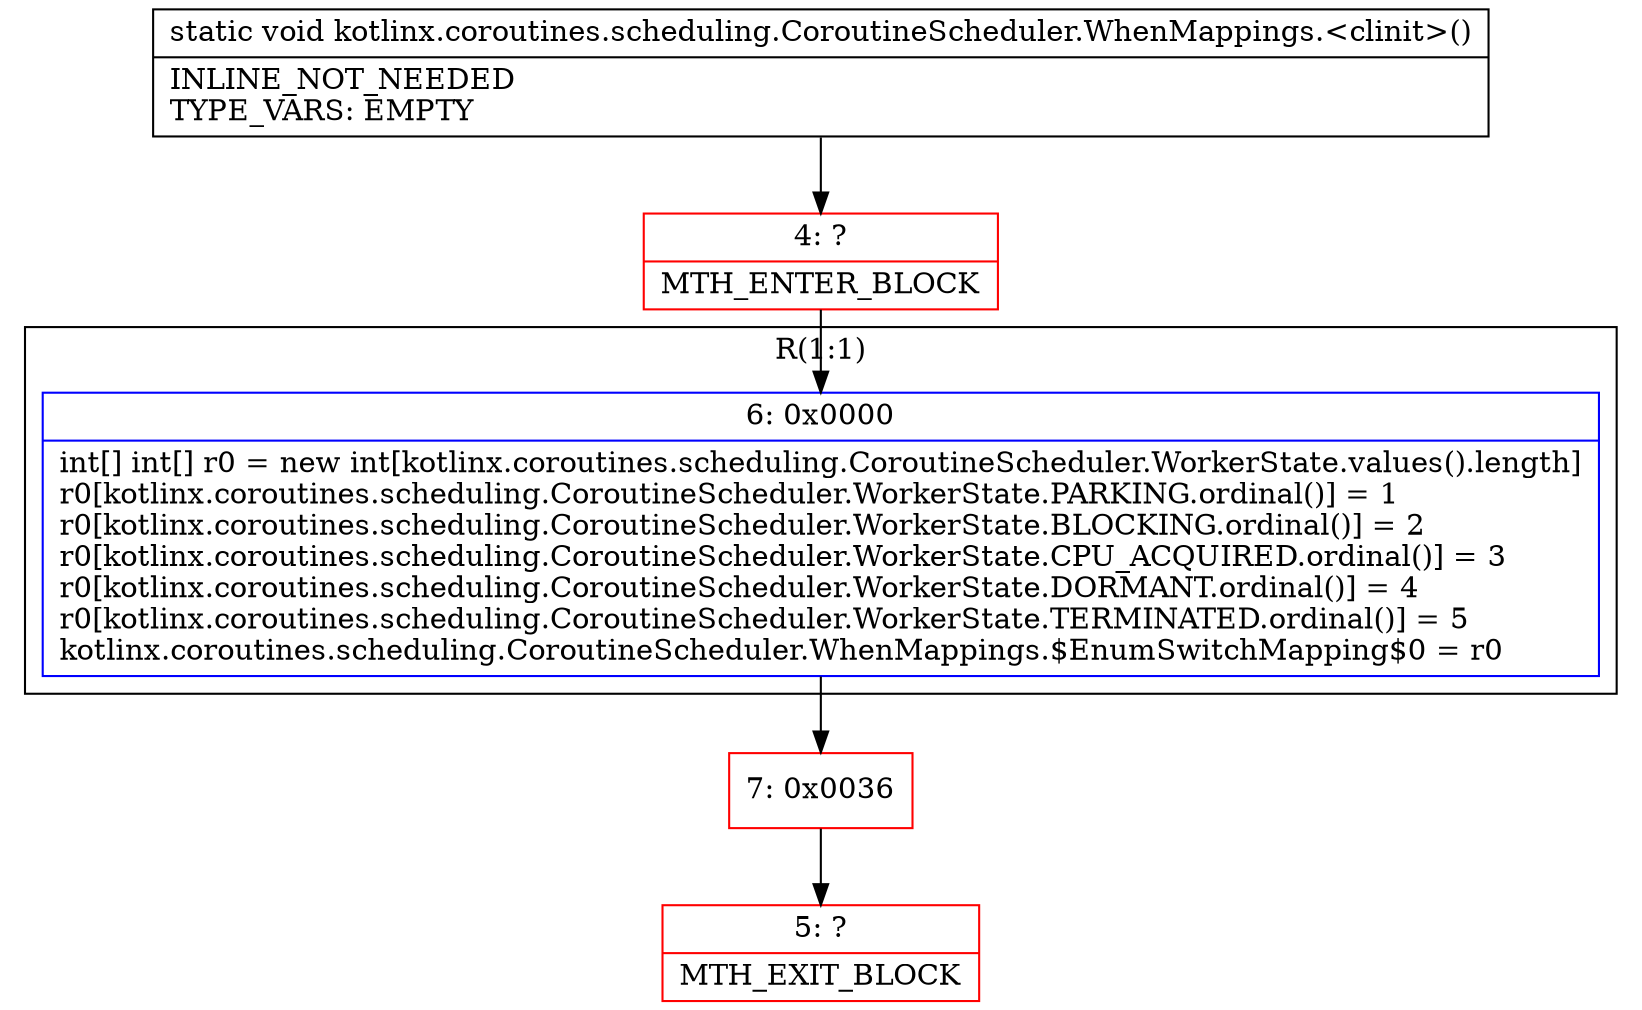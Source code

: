 digraph "CFG forkotlinx.coroutines.scheduling.CoroutineScheduler.WhenMappings.\<clinit\>()V" {
subgraph cluster_Region_780717086 {
label = "R(1:1)";
node [shape=record,color=blue];
Node_6 [shape=record,label="{6\:\ 0x0000|int[] int[] r0 = new int[kotlinx.coroutines.scheduling.CoroutineScheduler.WorkerState.values().length]\lr0[kotlinx.coroutines.scheduling.CoroutineScheduler.WorkerState.PARKING.ordinal()] = 1\lr0[kotlinx.coroutines.scheduling.CoroutineScheduler.WorkerState.BLOCKING.ordinal()] = 2\lr0[kotlinx.coroutines.scheduling.CoroutineScheduler.WorkerState.CPU_ACQUIRED.ordinal()] = 3\lr0[kotlinx.coroutines.scheduling.CoroutineScheduler.WorkerState.DORMANT.ordinal()] = 4\lr0[kotlinx.coroutines.scheduling.CoroutineScheduler.WorkerState.TERMINATED.ordinal()] = 5\lkotlinx.coroutines.scheduling.CoroutineScheduler.WhenMappings.$EnumSwitchMapping$0 = r0\l}"];
}
Node_4 [shape=record,color=red,label="{4\:\ ?|MTH_ENTER_BLOCK\l}"];
Node_7 [shape=record,color=red,label="{7\:\ 0x0036}"];
Node_5 [shape=record,color=red,label="{5\:\ ?|MTH_EXIT_BLOCK\l}"];
MethodNode[shape=record,label="{static void kotlinx.coroutines.scheduling.CoroutineScheduler.WhenMappings.\<clinit\>()  | INLINE_NOT_NEEDED\lTYPE_VARS: EMPTY\l}"];
MethodNode -> Node_4;Node_6 -> Node_7;
Node_4 -> Node_6;
Node_7 -> Node_5;
}

